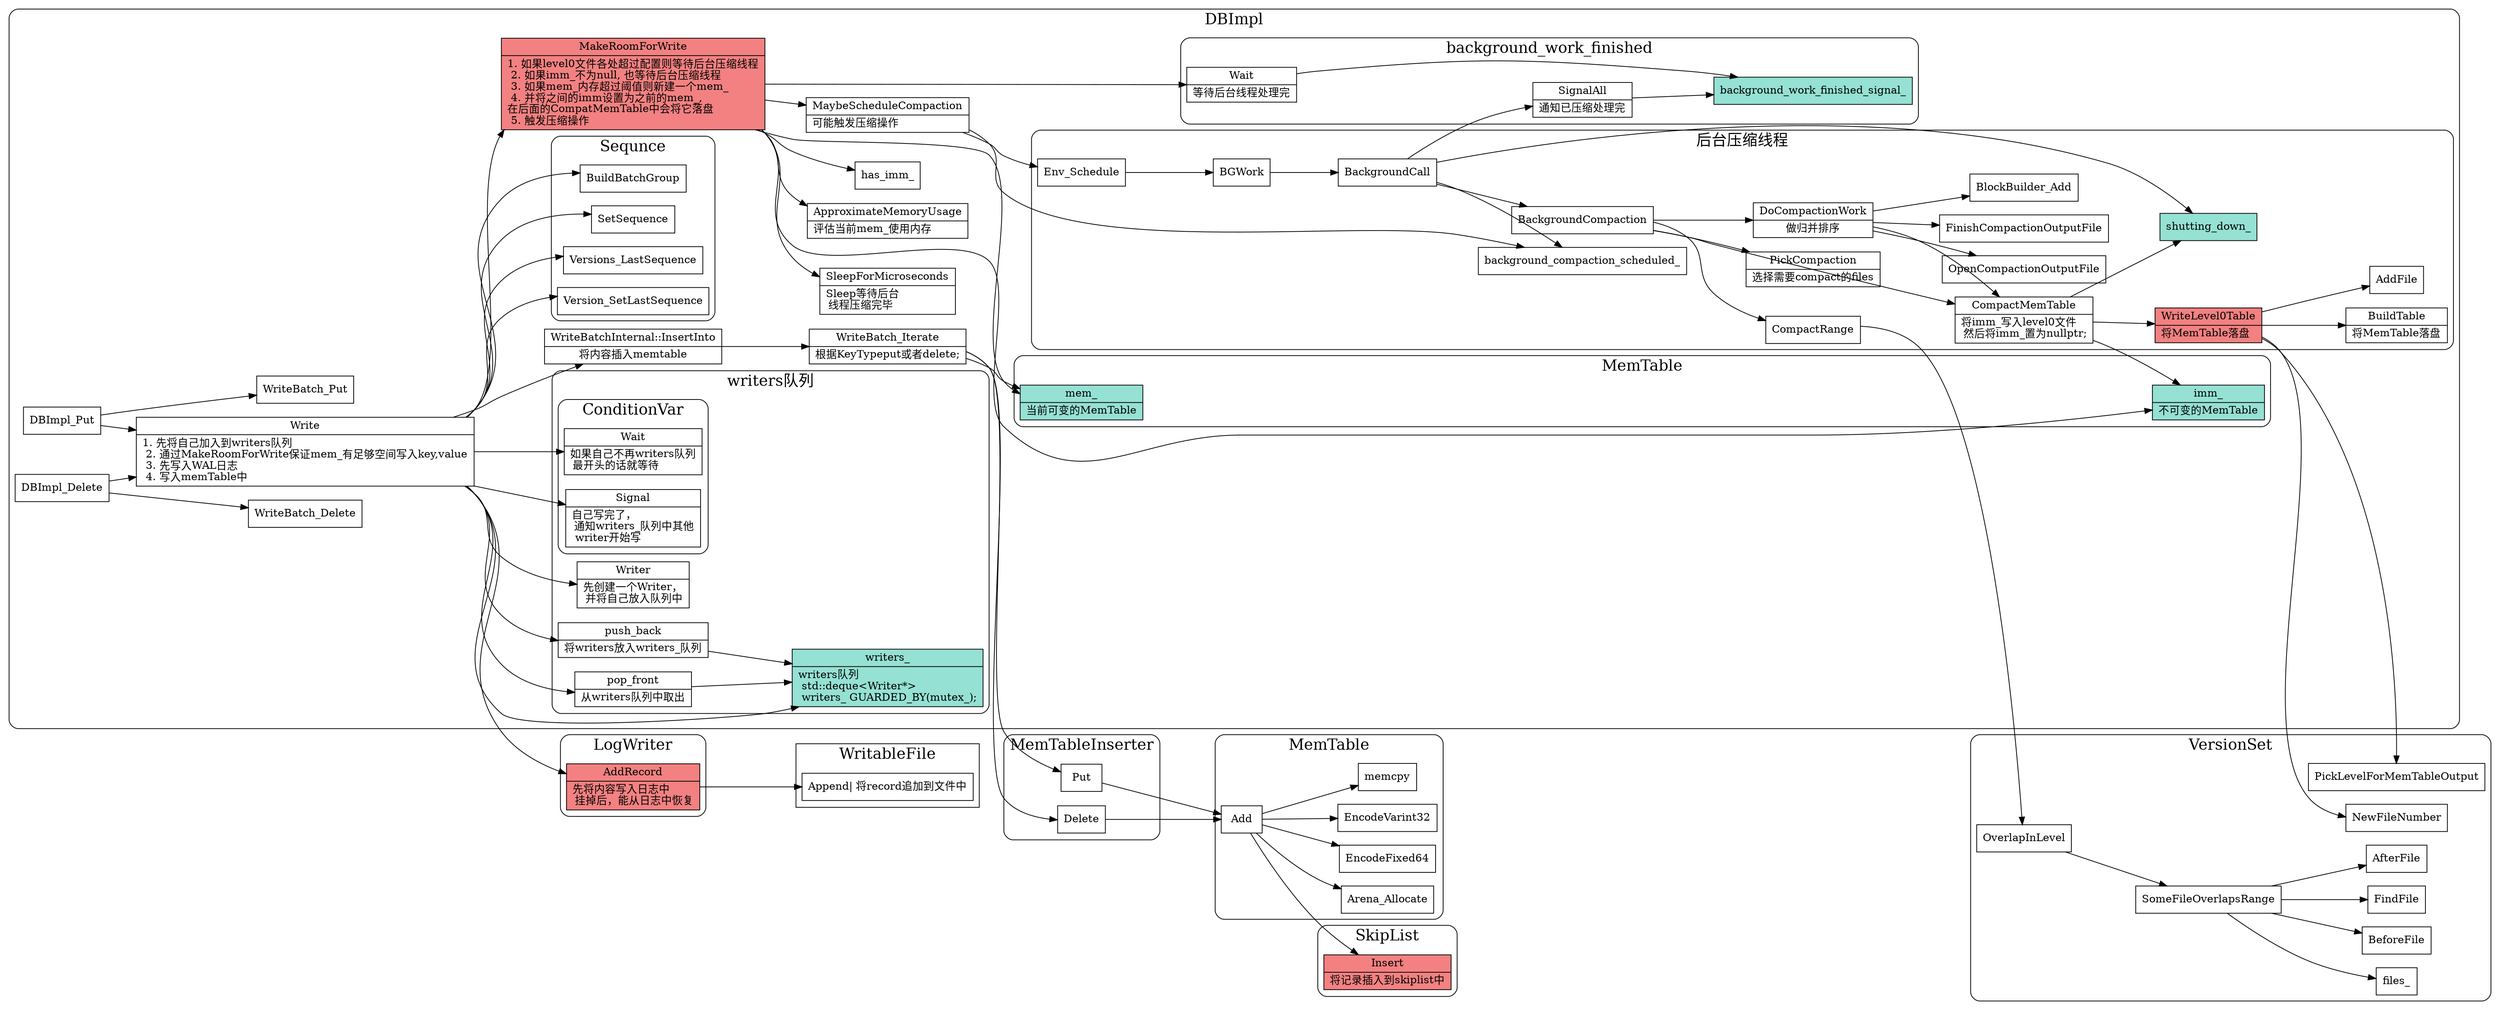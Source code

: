 digraph db_put {
  node[shape=box;];
  newrank=true;
  rankdir=LR;
  subgraph cluster_SkipList {
    graph[label="SkipList";fontsize=20;style=rounded];
    SkipList_Insert;
    SkipList_Insert[shape="record";
      fillcolor="#f38181"
      style=filled;
      label="{{
        Insert|
        将记录插入到skiplist中
      }}";
    ];
  };

  subgraph cluster_MemTable {
    graph[label="MemTable";fontsize=20;style=rounded];
    MemTable_Add[
      shape="record";
      label="{{
        Add
      }}";
    ];
    MemTable_Add -> {
      SkipList_Insert;
      Arena_Allocate;
      EncodeFixed64;
      EncodeVarint32;
      memcpy;
    }
  };
  subgraph cluster_VersionSet {
    graph[label="VersionSet";fontsize=20;style=rounded];
    PickLevelForMemTableOutput;
    OverlapInLevel -> SomeFileOverlapsRange;
    SomeFileOverlapsRange -> {
      AfterFile;
      files_;
      BeforeFile;
      FindFile;
    }
    NewFileNumber;
  };
  subgraph cluster_WritableFile {
    graph[label="WritableFile";fontsize=20;];
    WritableFile_Append[shape="record";
      label="{{
        Append\|
        将record追加到文件中\l
      }}";
    ];
    
  }

  subgraph cluster_LogWriter {
    graph[label="LogWriter";fontsize=20;style=rounded];
    AddRecord[
      fillcolor="#f38181"
      style=filled;
      shape="record";
      label="{{
        AddRecord|
        先将内容写入日志中\l
        挂掉后，能从日志中恢复\l
      }}";
    ];
    AddRecord -> WritableFile_Append;
  };

  subgraph cluster_MemTableInserter {
    graph[label="MemTableInserter";fontsize=20;style=rounded];
    MemTableInserter_Put[
      shape="record";
      label="{{
        Put
      }}";
    ];
    MemTableInserter_Delete[
      shape="record";
      label="{{
        Delete
      }}";
    ];
    MemTableInserter_Put -> MemTable_Add;
    MemTableInserter_Delete -> MemTable_Add;
  };

  subgraph cluster_DBImpl {
    graph[label="DBImpl";fontsize=20;style=rounded];
    subgraph cluster_background_work_finished {
      graph[label="background_work_finished";fontsize=20;style=rounded];
      background_work_finished_signal_[
        fillcolor="#95e1d3";
        style=filled;
        shape="record";
        label="{{
          background_work_finished_signal_
        }}";
      ];
      background_work_finished_signal__Wait[
        shape="record";
        label="{{
          Wait|
          等待后台线程处理完
        }}";
      ];
      background_work_finished_signal__SignalAll[
        shape="record";
        label="{{
          SignalAll|
          通知已压缩处理完
        }}";
      ];
      background_work_finished_signal__Wait -> background_work_finished_signal_;
      background_work_finished_signal__SignalAll -> background_work_finished_signal_;
    };
    subgraph cluster_writers {
      graph[label="writers队列";fontsize=20;style=rounded];
      subgraph cluster_cv {
        graph[label="ConditionVar";fontsize=20;style=rounded];
        cv_wait[
          shape="record";
          label="{{
            Wait|
            如果自己不再writers队列\l 
            最开头的话就等待\l
          }}";
        ];
        cv_Signal[
          shape="record";
          label="{{
            Signal|
            自己写完了，\l 
            通知writers_队列中其他\l
            writer开始写\l
          }}";
        ];
      };
      Writer[
        shape="record";
        label="{{
          Writer|
          先创建一个Writer，\l 
          并将自己放入队列中\l
        }}";
      ];
      writers_[
        fillcolor="#95e1d3";
        style=filled;
        shape="record";
        label="{{
          writers_|
            writers队列\l
            std::deque\<Writer*\> \l 
            writers_ GUARDED_BY(mutex_);\l
        }}";
      ];
      writers_push_back[
        shape="record";
        label="{{
          push_back|
          将writers放入writers_队列\l
        }}";
      ];
      writers_pop_front[
        shape="record";
        label="{{
          pop_front|
          从writers队列中取出\l
        }}";
      ];
      {
        writers_push_back;
        writers_pop_front;
      } -> writers_;
    };
    subgraph cluster_MemTable {
      graph[label="MemTable";fontsize=20;style=rounded];
      imm_;
      mem_;
    };

    imm_[
      fillcolor="#95e1d3";
      style=filled;
      shape="record";
      label="{{
        imm_|
        不可变的MemTable\l
      }}";
    ];
    mem_[
      fillcolor="#95e1d3";
      style=filled;
      shape="record";
      label="{{
        mem_|
        当前可变的MemTable
      }}";
    ];
    DBImpl_Write[
      shape="record";
      label="{{
        Write|
        1. 先将自己加入到writers队列\l
        2. 通过MakeRoomForWrite保证mem_有足够空间写入key,value\l
        3. 先写入WAL日志\l
        4. 写入memTable中\l
      }}";
    ];

    DBImpl_Put -> {
      DBImpl_Write;
      WriteBatch_Put;
    }
    DBImpl_Delete -> {
      WriteBatch_Delete;
      DBImpl_Write;
    }
    DBImpl_Write -> {
      Writer;
      cv_wait;
      MakeRoomForWrite;
      BuildBatchGroup;
      AddRecord;
      SetSequence;
      Versions_LastSequence;
      Version_SetLastSequence;
      writers_;
      cv_Signal
      writers_push_back;
      writers_pop_front;
      WriteBatchInternal_InsertInto;
    };

    subgraph cluster_Sequnce {
      graph[label="Sequnce";fontsize=20;style=rounded];
      BuildBatchGroup;
      Versions_LastSequence;
      Version_SetLastSequence;
      SetSequence;
    };

    WriteBatchInternal_InsertInto[
      shape="record";
      label="{{
        WriteBatchInternal::InsertInto|
        将内容插入memtable
      }}";
    ];
    SleepForMicroseconds[
      shape="record";
      label="{{
        SleepForMicroseconds|
        Sleep等待后台\l 
        线程压缩完毕\l
      }}";
    ];
    shutting_down_[
      fillcolor="#95e1d3";
      style=filled;
      shape="record";
      label="{{
        shutting_down_
      }}";
    ];

    MakeRoomForWrite -> {
      SleepForMicroseconds;
      background_work_finished_signal__Wait;
      MaybeScheduleCompaction;
      ApproximateMemoryUsage;
      mem_;
      imm_;
      has_imm_;
    };
    ApproximateMemoryUsage[
      shape="record";
      label="{{
        ApproximateMemoryUsage|
        评估当前mem_使用内存\l
      }}";
    ];
    MakeRoomForWrite[
      fillcolor="#f38181"
      style=filled;
      shape="record";
      label="{{
        MakeRoomForWrite|
        1. 如果level0文件各处超过配置则等待后台压缩线程\l
        2. 如果imm_不为null, 也等待后台压缩线程\l
        3. 如果mem_内存超过阈值则新建一个mem_\l
        4. 并将之间的imm设置为之前的mem_, \l在后面的CompatMemTable中会将它落盘\l
        5. 触发压缩操作\l
      }}";
    ];
    MaybeScheduleCompaction[
      shape="record";
      label="{{
        MaybeScheduleCompaction|
        可能触发压缩操作\l
      }}";
    ];

    WriteBatchInternal_InsertInto -> {
      WriteBatch_Iterate
    }
    WriteBatch_Iterate[
      shape="record";
      label="{{
        WriteBatch_Iterate|
        根据KeyTypeput或者delete;
      }}";
    ];
    WriteBatch_Iterate -> mem_;
    WriteBatch_Iterate -> {
      MemTableInserter_Put
      MemTableInserter_Delete;
    };

    MaybeScheduleCompaction -> {
      background_compaction_scheduled_;
      Env_Schedule;
    }
    subgraph cluster_BgThread {
      graph[label="后台压缩线程";fontsize=20;style=rounded];
      Env_Schedule -> BGWork -> BackgroundCall;
      BackgroundCall -> {
        shutting_down_;
        BackgroundCompaction;
        background_compaction_scheduled_
        background_work_finished_signal__SignalAll;
      }

      BackgroundCompaction -> {
        CompactMemTable;
        CompactRange;
        DoCompactionWork;
        PickCompaction;
      };

      CompactMemTable[
        shape="record";
        label="{{
          CompactMemTable|
          将imm_写入level0文件\l
          然后将imm_置为nullptr;\l
        }}";
      ];
      CompactMemTable -> {
        imm_;
        WriteLevel0Table;
        shutting_down_;
      }
      WriteLevel0Table[
        fillcolor="#f38181"
        style=filled;
        shape="record";
        label="{{
          WriteLevel0Table|
          将MemTable落盘\l
        }}";
      ];
      BuildTable[
        shape="record";
        label="{{
          BuildTable|
          将MemTable落盘
        }}";
      ];
      DoCompactionWork[
        shape="record";
        label="{{
          DoCompactionWork|
          做归并排序
        }}";
      ];
      PickCompaction[
        shape="record";
        label="{{
          PickCompaction|
          选择需要compact的files
        }}";
      ];
      DoCompactionWork -> {
        CompactMemTable;
        OpenCompactionOutputFile;
        FinishCompactionOutputFile;
        BlockBuilder_Add;
      };

      WriteLevel0Table -> {
        BuildTable;
        PickLevelForMemTableOutput;
        AddFile;
        NewFileNumber;
      };
      CompactRange -> { OverlapInLevel; }
    };

  };
}
